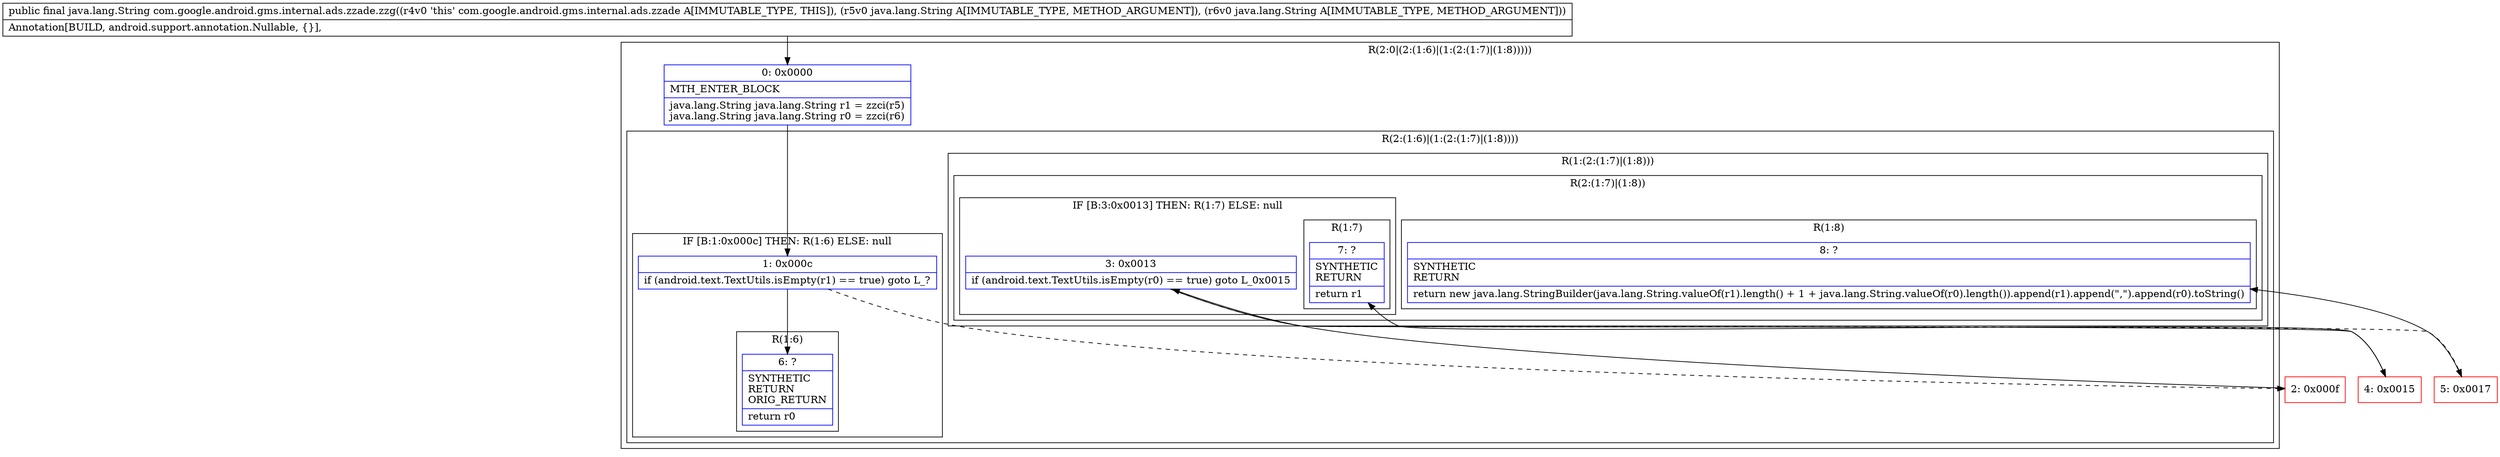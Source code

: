 digraph "CFG forcom.google.android.gms.internal.ads.zzade.zzg(Ljava\/lang\/String;Ljava\/lang\/String;)Ljava\/lang\/String;" {
subgraph cluster_Region_1752596328 {
label = "R(2:0|(2:(1:6)|(1:(2:(1:7)|(1:8)))))";
node [shape=record,color=blue];
Node_0 [shape=record,label="{0\:\ 0x0000|MTH_ENTER_BLOCK\l|java.lang.String java.lang.String r1 = zzci(r5)\ljava.lang.String java.lang.String r0 = zzci(r6)\l}"];
subgraph cluster_Region_1820663533 {
label = "R(2:(1:6)|(1:(2:(1:7)|(1:8))))";
node [shape=record,color=blue];
subgraph cluster_IfRegion_933285062 {
label = "IF [B:1:0x000c] THEN: R(1:6) ELSE: null";
node [shape=record,color=blue];
Node_1 [shape=record,label="{1\:\ 0x000c|if (android.text.TextUtils.isEmpty(r1) == true) goto L_?\l}"];
subgraph cluster_Region_7377156 {
label = "R(1:6)";
node [shape=record,color=blue];
Node_6 [shape=record,label="{6\:\ ?|SYNTHETIC\lRETURN\lORIG_RETURN\l|return r0\l}"];
}
}
subgraph cluster_Region_202545252 {
label = "R(1:(2:(1:7)|(1:8)))";
node [shape=record,color=blue];
subgraph cluster_Region_355341447 {
label = "R(2:(1:7)|(1:8))";
node [shape=record,color=blue];
subgraph cluster_IfRegion_822586160 {
label = "IF [B:3:0x0013] THEN: R(1:7) ELSE: null";
node [shape=record,color=blue];
Node_3 [shape=record,label="{3\:\ 0x0013|if (android.text.TextUtils.isEmpty(r0) == true) goto L_0x0015\l}"];
subgraph cluster_Region_2042515425 {
label = "R(1:7)";
node [shape=record,color=blue];
Node_7 [shape=record,label="{7\:\ ?|SYNTHETIC\lRETURN\l|return r1\l}"];
}
}
subgraph cluster_Region_1537615911 {
label = "R(1:8)";
node [shape=record,color=blue];
Node_8 [shape=record,label="{8\:\ ?|SYNTHETIC\lRETURN\l|return new java.lang.StringBuilder(java.lang.String.valueOf(r1).length() + 1 + java.lang.String.valueOf(r0).length()).append(r1).append(\",\").append(r0).toString()\l}"];
}
}
}
}
}
Node_2 [shape=record,color=red,label="{2\:\ 0x000f}"];
Node_4 [shape=record,color=red,label="{4\:\ 0x0015}"];
Node_5 [shape=record,color=red,label="{5\:\ 0x0017}"];
MethodNode[shape=record,label="{public final java.lang.String com.google.android.gms.internal.ads.zzade.zzg((r4v0 'this' com.google.android.gms.internal.ads.zzade A[IMMUTABLE_TYPE, THIS]), (r5v0 java.lang.String A[IMMUTABLE_TYPE, METHOD_ARGUMENT]), (r6v0 java.lang.String A[IMMUTABLE_TYPE, METHOD_ARGUMENT]))  | Annotation[BUILD, android.support.annotation.Nullable, \{\}], \l}"];
MethodNode -> Node_0;
Node_0 -> Node_1;
Node_1 -> Node_2[style=dashed];
Node_1 -> Node_6;
Node_3 -> Node_4;
Node_3 -> Node_5[style=dashed];
Node_2 -> Node_3;
Node_4 -> Node_7;
Node_5 -> Node_8;
}

